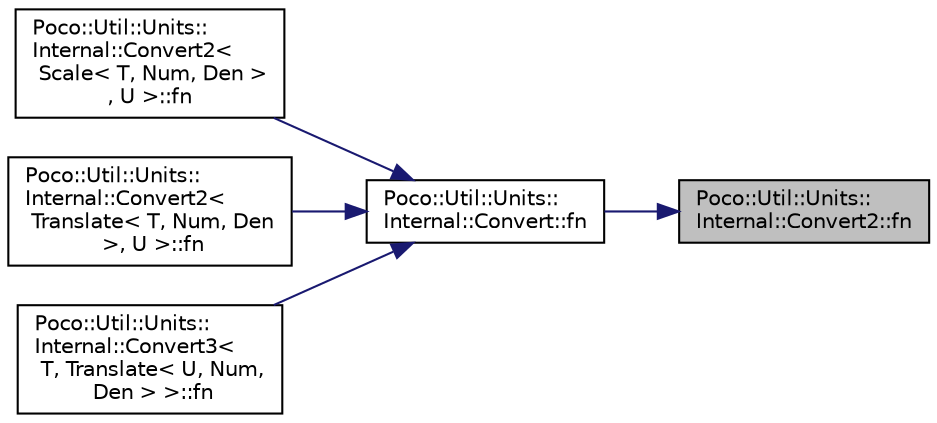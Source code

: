 digraph "Poco::Util::Units::Internal::Convert2::fn"
{
 // LATEX_PDF_SIZE
  edge [fontname="Helvetica",fontsize="10",labelfontname="Helvetica",labelfontsize="10"];
  node [fontname="Helvetica",fontsize="10",shape=record];
  rankdir="RL";
  Node1 [label="Poco::Util::Units::\lInternal::Convert2::fn",height=0.2,width=0.4,color="black", fillcolor="grey75", style="filled", fontcolor="black",tooltip=" "];
  Node1 -> Node2 [dir="back",color="midnightblue",fontsize="10",style="solid"];
  Node2 [label="Poco::Util::Units::\lInternal::Convert::fn",height=0.2,width=0.4,color="black", fillcolor="white", style="filled",URL="$structPoco_1_1Util_1_1Units_1_1Internal_1_1Convert.html#a7429e794cef495514a9631ee7fc042e4",tooltip=" "];
  Node2 -> Node3 [dir="back",color="midnightblue",fontsize="10",style="solid"];
  Node3 [label="Poco::Util::Units::\lInternal::Convert2\<\l Scale\< T, Num, Den \>\l, U \>::fn",height=0.2,width=0.4,color="black", fillcolor="white", style="filled",URL="$structPoco_1_1Util_1_1Units_1_1Internal_1_1Convert2_3_01Scale_3_01T_00_01Num_00_01Den_01_4_00_01U_01_4.html#a2c84bdd9007f2a7362889609be0dc244",tooltip=" "];
  Node2 -> Node4 [dir="back",color="midnightblue",fontsize="10",style="solid"];
  Node4 [label="Poco::Util::Units::\lInternal::Convert2\<\l Translate\< T, Num, Den\l \>, U \>::fn",height=0.2,width=0.4,color="black", fillcolor="white", style="filled",URL="$structPoco_1_1Util_1_1Units_1_1Internal_1_1Convert2_3_01Translate_3_01T_00_01Num_00_01Den_01_4_00_01U_01_4.html#ac2f7475cf6ceb008ed400415339f9427",tooltip=" "];
  Node2 -> Node5 [dir="back",color="midnightblue",fontsize="10",style="solid"];
  Node5 [label="Poco::Util::Units::\lInternal::Convert3\<\l T, Translate\< U, Num,\l Den \> \>::fn",height=0.2,width=0.4,color="black", fillcolor="white", style="filled",URL="$structPoco_1_1Util_1_1Units_1_1Internal_1_1Convert3_3_01T_00_01Translate_3_01U_00_01Num_00_01Den_01_4_01_4.html#a8135390ebedc9a0853cb7c86104ff060",tooltip=" "];
}

